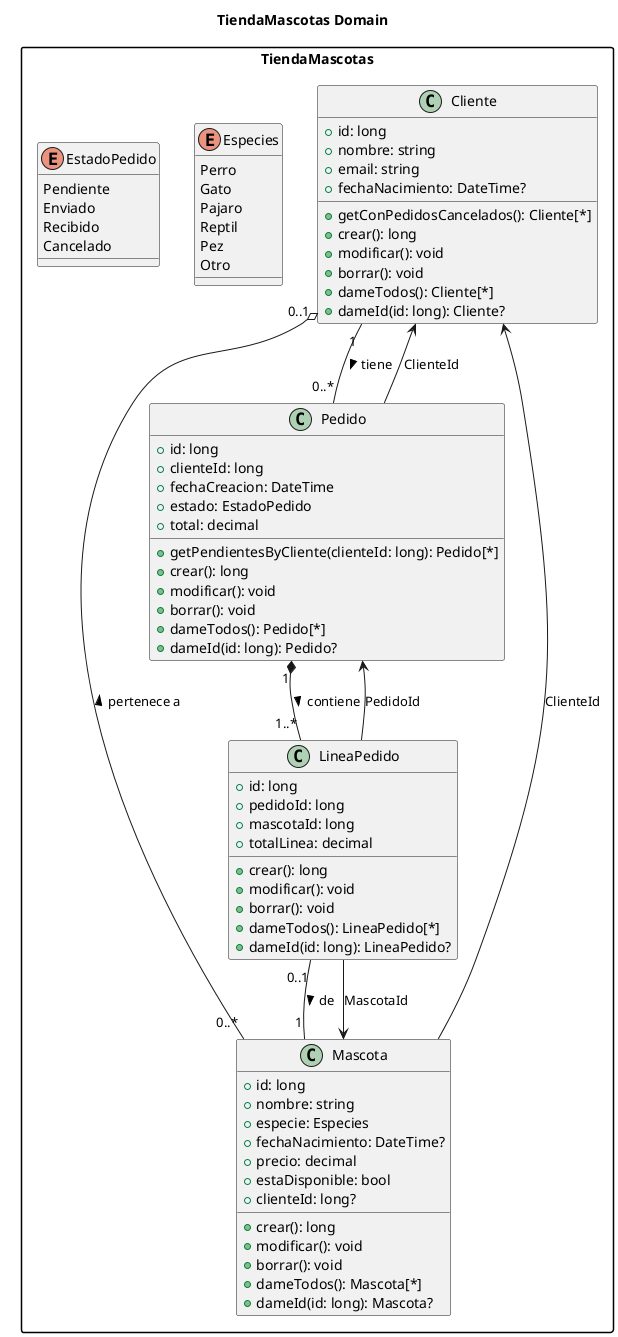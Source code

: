 @startuml TiendaDeMascotas
skinparam packageStyle rectangle
title TiendaMascotas Domain

package "TiendaMascotas" {
  ' ClienteQueries removed — GetConPedidosCancelados moved to Cliente

  class Cliente {
    +id: long
    +nombre: string
    +email: string
    +fechaNacimiento: DateTime?
    +getConPedidosCancelados(): Cliente[*]
    +crear(): long
    +modificar(): void
    +borrar(): void
    +dameTodos(): Cliente[*]
    +dameId(id: long): Cliente?
  }

  enum Especies {
    Perro
    Gato
    Pajaro
    Reptil
    Pez
    Otro
  }

  class Mascota {
    +id: long
    +nombre: string
    +especie: Especies
    +fechaNacimiento: DateTime?
    +precio: decimal
    +estaDisponible: bool
    +clienteId: long?
    +crear(): long
    +modificar(): void
    +borrar(): void
    +dameTodos(): Mascota[*]
    +dameId(id: long): Mascota?
  }

  enum EstadoPedido {
    Pendiente
    Enviado
    Recibido
    Cancelado
  }

  class Pedido {
    +id: long
    +clienteId: long
    +fechaCreacion: DateTime
    +estado: EstadoPedido
    +total: decimal
    +getPendientesByCliente(clienteId: long): Pedido[*]
    +crear(): long
    +modificar(): void
    +borrar(): void
    +dameTodos(): Pedido[*]
    +dameId(id: long): Pedido?
  }


  class LineaPedido {
    +id: long
    +pedidoId: long
    +mascotaId: long
    +totalLinea: decimal
    +crear(): long
    +modificar(): void
    +borrar(): void
    +dameTodos(): LineaPedido[*]
    +dameId(id: long): LineaPedido?
  }


  ' Relaciones
  Cliente "1" -- "0..*" Pedido : tiene >
  Pedido "1" *-- "1..*" LineaPedido : contiene >
  LineaPedido "0..1" -- "1" Mascota : de >
  Mascota "0..*" --o "0..1" Cliente : pertenece a >
  Pedido --> Cliente : ClienteId
  LineaPedido --> Pedido : PedidoId
  LineaPedido --> Mascota : MascotaId 
  Mascota --> Cliente : ClienteId
  ' ClienteQueries relation removed



  
}
@enduml
